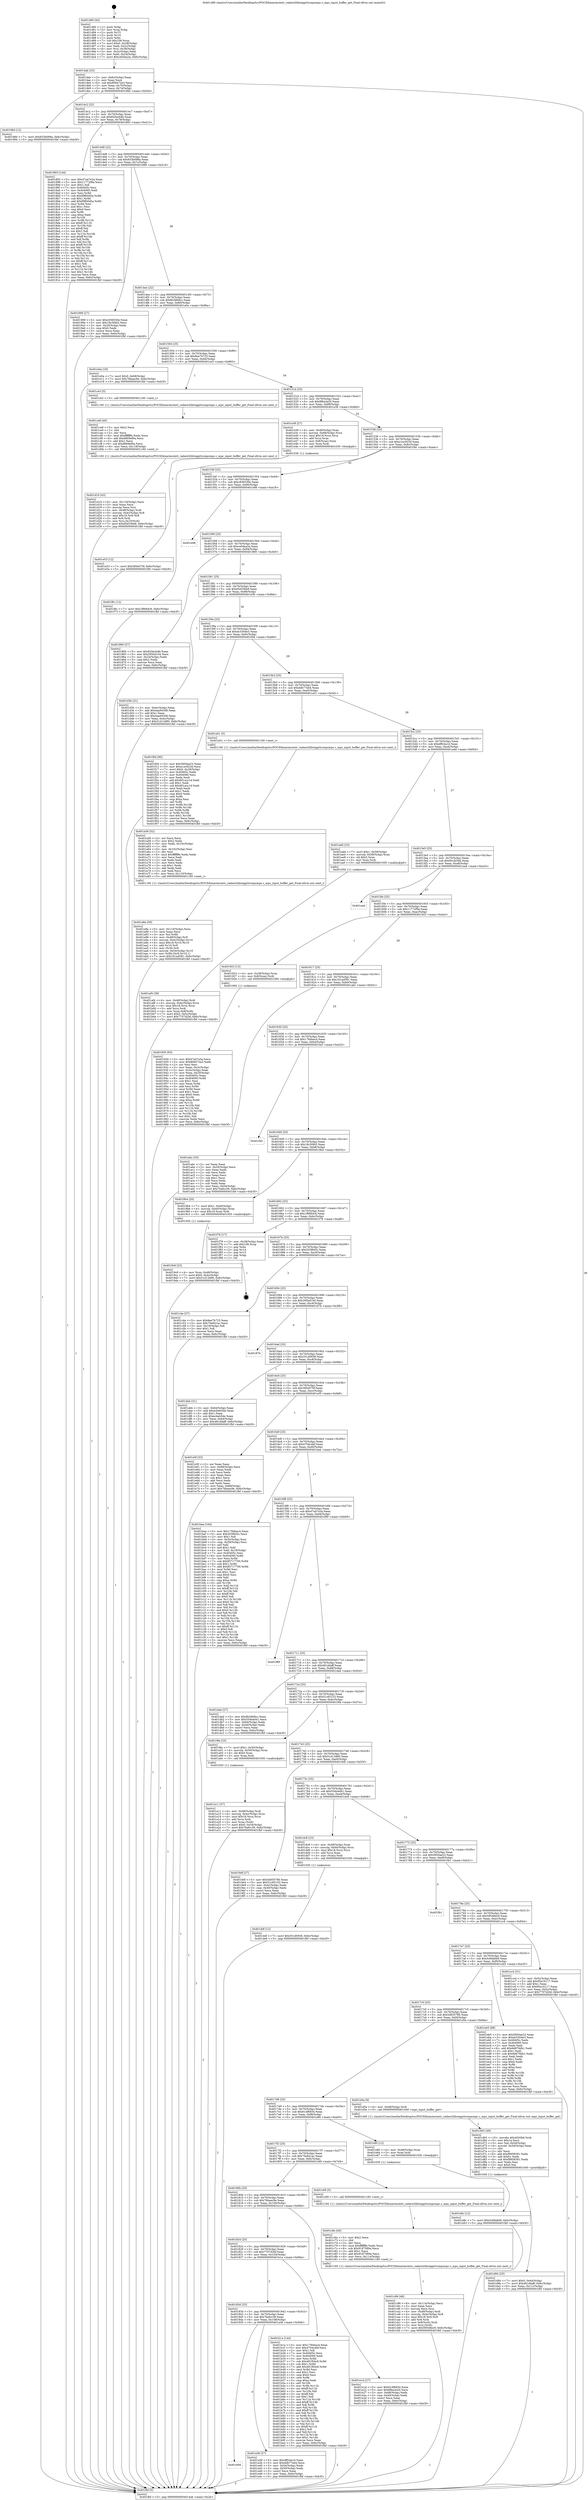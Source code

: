 digraph "0x401480" {
  label = "0x401480 (/mnt/c/Users/mathe/Desktop/tcc/POCII/binaries/extr_radare2libreggrlccmpcmpc.c_mpc_input_buffer_get_Final-ollvm.out::main(0))"
  labelloc = "t"
  node[shape=record]

  Entry [label="",width=0.3,height=0.3,shape=circle,fillcolor=black,style=filled]
  "0x4014ab" [label="{
     0x4014ab [23]\l
     | [instrs]\l
     &nbsp;&nbsp;0x4014ab \<+3\>: mov -0x6c(%rbp),%eax\l
     &nbsp;&nbsp;0x4014ae \<+2\>: mov %eax,%ecx\l
     &nbsp;&nbsp;0x4014b0 \<+6\>: sub $0x808472e3,%ecx\l
     &nbsp;&nbsp;0x4014b6 \<+3\>: mov %eax,-0x70(%rbp)\l
     &nbsp;&nbsp;0x4014b9 \<+3\>: mov %ecx,-0x74(%rbp)\l
     &nbsp;&nbsp;0x4014bc \<+6\>: je 000000000040198d \<main+0x50d\>\l
  }"]
  "0x40198d" [label="{
     0x40198d [12]\l
     | [instrs]\l
     &nbsp;&nbsp;0x40198d \<+7\>: movl $0x833b098a,-0x6c(%rbp)\l
     &nbsp;&nbsp;0x401994 \<+5\>: jmp 0000000000401fbf \<main+0xb3f\>\l
  }"]
  "0x4014c2" [label="{
     0x4014c2 [22]\l
     | [instrs]\l
     &nbsp;&nbsp;0x4014c2 \<+5\>: jmp 00000000004014c7 \<main+0x47\>\l
     &nbsp;&nbsp;0x4014c7 \<+3\>: mov -0x70(%rbp),%eax\l
     &nbsp;&nbsp;0x4014ca \<+5\>: sub $0x820ecb4b,%eax\l
     &nbsp;&nbsp;0x4014cf \<+3\>: mov %eax,-0x78(%rbp)\l
     &nbsp;&nbsp;0x4014d2 \<+6\>: je 0000000000401893 \<main+0x413\>\l
  }"]
  Exit [label="",width=0.3,height=0.3,shape=circle,fillcolor=black,style=filled,peripheries=2]
  "0x401893" [label="{
     0x401893 [144]\l
     | [instrs]\l
     &nbsp;&nbsp;0x401893 \<+5\>: mov $0x47a47e3a,%eax\l
     &nbsp;&nbsp;0x401898 \<+5\>: mov $0x11772f9a,%ecx\l
     &nbsp;&nbsp;0x40189d \<+2\>: mov $0x1,%dl\l
     &nbsp;&nbsp;0x40189f \<+7\>: mov 0x40405c,%esi\l
     &nbsp;&nbsp;0x4018a6 \<+7\>: mov 0x404060,%edi\l
     &nbsp;&nbsp;0x4018ad \<+3\>: mov %esi,%r8d\l
     &nbsp;&nbsp;0x4018b0 \<+7\>: sub $0x99fb0d5a,%r8d\l
     &nbsp;&nbsp;0x4018b7 \<+4\>: sub $0x1,%r8d\l
     &nbsp;&nbsp;0x4018bb \<+7\>: add $0x99fb0d5a,%r8d\l
     &nbsp;&nbsp;0x4018c2 \<+4\>: imul %r8d,%esi\l
     &nbsp;&nbsp;0x4018c6 \<+3\>: and $0x1,%esi\l
     &nbsp;&nbsp;0x4018c9 \<+3\>: cmp $0x0,%esi\l
     &nbsp;&nbsp;0x4018cc \<+4\>: sete %r9b\l
     &nbsp;&nbsp;0x4018d0 \<+3\>: cmp $0xa,%edi\l
     &nbsp;&nbsp;0x4018d3 \<+4\>: setl %r10b\l
     &nbsp;&nbsp;0x4018d7 \<+3\>: mov %r9b,%r11b\l
     &nbsp;&nbsp;0x4018da \<+4\>: xor $0xff,%r11b\l
     &nbsp;&nbsp;0x4018de \<+3\>: mov %r10b,%bl\l
     &nbsp;&nbsp;0x4018e1 \<+3\>: xor $0xff,%bl\l
     &nbsp;&nbsp;0x4018e4 \<+3\>: xor $0x1,%dl\l
     &nbsp;&nbsp;0x4018e7 \<+3\>: mov %r11b,%r14b\l
     &nbsp;&nbsp;0x4018ea \<+4\>: and $0xff,%r14b\l
     &nbsp;&nbsp;0x4018ee \<+3\>: and %dl,%r9b\l
     &nbsp;&nbsp;0x4018f1 \<+3\>: mov %bl,%r15b\l
     &nbsp;&nbsp;0x4018f4 \<+4\>: and $0xff,%r15b\l
     &nbsp;&nbsp;0x4018f8 \<+3\>: and %dl,%r10b\l
     &nbsp;&nbsp;0x4018fb \<+3\>: or %r9b,%r14b\l
     &nbsp;&nbsp;0x4018fe \<+3\>: or %r10b,%r15b\l
     &nbsp;&nbsp;0x401901 \<+3\>: xor %r15b,%r14b\l
     &nbsp;&nbsp;0x401904 \<+3\>: or %bl,%r11b\l
     &nbsp;&nbsp;0x401907 \<+4\>: xor $0xff,%r11b\l
     &nbsp;&nbsp;0x40190b \<+3\>: or $0x1,%dl\l
     &nbsp;&nbsp;0x40190e \<+3\>: and %dl,%r11b\l
     &nbsp;&nbsp;0x401911 \<+3\>: or %r11b,%r14b\l
     &nbsp;&nbsp;0x401914 \<+4\>: test $0x1,%r14b\l
     &nbsp;&nbsp;0x401918 \<+3\>: cmovne %ecx,%eax\l
     &nbsp;&nbsp;0x40191b \<+3\>: mov %eax,-0x6c(%rbp)\l
     &nbsp;&nbsp;0x40191e \<+5\>: jmp 0000000000401fbf \<main+0xb3f\>\l
  }"]
  "0x4014d8" [label="{
     0x4014d8 [22]\l
     | [instrs]\l
     &nbsp;&nbsp;0x4014d8 \<+5\>: jmp 00000000004014dd \<main+0x5d\>\l
     &nbsp;&nbsp;0x4014dd \<+3\>: mov -0x70(%rbp),%eax\l
     &nbsp;&nbsp;0x4014e0 \<+5\>: sub $0x833b098a,%eax\l
     &nbsp;&nbsp;0x4014e5 \<+3\>: mov %eax,-0x7c(%rbp)\l
     &nbsp;&nbsp;0x4014e8 \<+6\>: je 0000000000401999 \<main+0x519\>\l
  }"]
  "0x401e8c" [label="{
     0x401e8c [12]\l
     | [instrs]\l
     &nbsp;&nbsp;0x401e8c \<+7\>: movl $0x5c69a849,-0x6c(%rbp)\l
     &nbsp;&nbsp;0x401e93 \<+5\>: jmp 0000000000401fbf \<main+0xb3f\>\l
  }"]
  "0x401999" [label="{
     0x401999 [27]\l
     | [instrs]\l
     &nbsp;&nbsp;0x401999 \<+5\>: mov $0xc936530e,%eax\l
     &nbsp;&nbsp;0x40199e \<+5\>: mov $0x18c5f4b5,%ecx\l
     &nbsp;&nbsp;0x4019a3 \<+3\>: mov -0x20(%rbp),%edx\l
     &nbsp;&nbsp;0x4019a6 \<+3\>: cmp $0x0,%edx\l
     &nbsp;&nbsp;0x4019a9 \<+3\>: cmove %ecx,%eax\l
     &nbsp;&nbsp;0x4019ac \<+3\>: mov %eax,-0x6c(%rbp)\l
     &nbsp;&nbsp;0x4019af \<+5\>: jmp 0000000000401fbf \<main+0xb3f\>\l
  }"]
  "0x4014ee" [label="{
     0x4014ee [22]\l
     | [instrs]\l
     &nbsp;&nbsp;0x4014ee \<+5\>: jmp 00000000004014f3 \<main+0x73\>\l
     &nbsp;&nbsp;0x4014f3 \<+3\>: mov -0x70(%rbp),%eax\l
     &nbsp;&nbsp;0x4014f6 \<+5\>: sub $0x8b3868cc,%eax\l
     &nbsp;&nbsp;0x4014fb \<+3\>: mov %eax,-0x80(%rbp)\l
     &nbsp;&nbsp;0x4014fe \<+6\>: je 0000000000401e0a \<main+0x98a\>\l
  }"]
  "0x401e53" [label="{
     0x401e53 [12]\l
     | [instrs]\l
     &nbsp;&nbsp;0x401e53 \<+7\>: movl $0x385e070f,-0x6c(%rbp)\l
     &nbsp;&nbsp;0x401e5a \<+5\>: jmp 0000000000401fbf \<main+0xb3f\>\l
  }"]
  "0x401e0a" [label="{
     0x401e0a [19]\l
     | [instrs]\l
     &nbsp;&nbsp;0x401e0a \<+7\>: movl $0x0,-0x68(%rbp)\l
     &nbsp;&nbsp;0x401e11 \<+7\>: movl $0x76baec9e,-0x6c(%rbp)\l
     &nbsp;&nbsp;0x401e18 \<+5\>: jmp 0000000000401fbf \<main+0xb3f\>\l
  }"]
  "0x401504" [label="{
     0x401504 [25]\l
     | [instrs]\l
     &nbsp;&nbsp;0x401504 \<+5\>: jmp 0000000000401509 \<main+0x89\>\l
     &nbsp;&nbsp;0x401509 \<+3\>: mov -0x70(%rbp),%eax\l
     &nbsp;&nbsp;0x40150c \<+5\>: sub $0x8ee7b725,%eax\l
     &nbsp;&nbsp;0x401511 \<+6\>: mov %eax,-0x84(%rbp)\l
     &nbsp;&nbsp;0x401517 \<+6\>: je 0000000000401ce3 \<main+0x863\>\l
  }"]
  "0x401ddf" [label="{
     0x401ddf [12]\l
     | [instrs]\l
     &nbsp;&nbsp;0x401ddf \<+7\>: movl $0x351d0938,-0x6c(%rbp)\l
     &nbsp;&nbsp;0x401de6 \<+5\>: jmp 0000000000401fbf \<main+0xb3f\>\l
  }"]
  "0x401ce3" [label="{
     0x401ce3 [5]\l
     | [instrs]\l
     &nbsp;&nbsp;0x401ce3 \<+5\>: call 0000000000401160 \<next_i\>\l
     | [calls]\l
     &nbsp;&nbsp;0x401160 \{1\} (/mnt/c/Users/mathe/Desktop/tcc/POCII/binaries/extr_radare2libreggrlccmpcmpc.c_mpc_input_buffer_get_Final-ollvm.out::next_i)\l
  }"]
  "0x40151d" [label="{
     0x40151d [25]\l
     | [instrs]\l
     &nbsp;&nbsp;0x40151d \<+5\>: jmp 0000000000401522 \<main+0xa2\>\l
     &nbsp;&nbsp;0x401522 \<+3\>: mov -0x70(%rbp),%eax\l
     &nbsp;&nbsp;0x401525 \<+5\>: sub $0x8fba3e20,%eax\l
     &nbsp;&nbsp;0x40152a \<+6\>: mov %eax,-0x88(%rbp)\l
     &nbsp;&nbsp;0x401530 \<+6\>: je 0000000000401e38 \<main+0x9b8\>\l
  }"]
  "0x401d94" [label="{
     0x401d94 [25]\l
     | [instrs]\l
     &nbsp;&nbsp;0x401d94 \<+7\>: movl $0x0,-0x64(%rbp)\l
     &nbsp;&nbsp;0x401d9b \<+7\>: movl $0x481ddaff,-0x6c(%rbp)\l
     &nbsp;&nbsp;0x401da2 \<+6\>: mov %eax,-0x11c(%rbp)\l
     &nbsp;&nbsp;0x401da8 \<+5\>: jmp 0000000000401fbf \<main+0xb3f\>\l
  }"]
  "0x401e38" [label="{
     0x401e38 [27]\l
     | [instrs]\l
     &nbsp;&nbsp;0x401e38 \<+4\>: mov -0x48(%rbp),%rax\l
     &nbsp;&nbsp;0x401e3c \<+4\>: movslq -0x68(%rbp),%rcx\l
     &nbsp;&nbsp;0x401e40 \<+4\>: imul $0x18,%rcx,%rcx\l
     &nbsp;&nbsp;0x401e44 \<+3\>: add %rcx,%rax\l
     &nbsp;&nbsp;0x401e47 \<+4\>: mov 0x8(%rax),%rax\l
     &nbsp;&nbsp;0x401e4b \<+3\>: mov %rax,%rdi\l
     &nbsp;&nbsp;0x401e4e \<+5\>: call 0000000000401030 \<free@plt\>\l
     | [calls]\l
     &nbsp;&nbsp;0x401030 \{1\} (unknown)\l
  }"]
  "0x401536" [label="{
     0x401536 [25]\l
     | [instrs]\l
     &nbsp;&nbsp;0x401536 \<+5\>: jmp 000000000040153b \<main+0xbb\>\l
     &nbsp;&nbsp;0x40153b \<+3\>: mov -0x70(%rbp),%eax\l
     &nbsp;&nbsp;0x40153e \<+5\>: sub $0xa1ec923d,%eax\l
     &nbsp;&nbsp;0x401543 \<+6\>: mov %eax,-0x8c(%rbp)\l
     &nbsp;&nbsp;0x401549 \<+6\>: je 0000000000401f6c \<main+0xaec\>\l
  }"]
  "0x401d63" [label="{
     0x401d63 [49]\l
     | [instrs]\l
     &nbsp;&nbsp;0x401d63 \<+10\>: movabs $0x4020b6,%rdi\l
     &nbsp;&nbsp;0x401d6d \<+5\>: mov $0x1a,%ecx\l
     &nbsp;&nbsp;0x401d72 \<+3\>: mov %al,-0x5d(%rbp)\l
     &nbsp;&nbsp;0x401d75 \<+4\>: movsbl -0x5d(%rbp),%eax\l
     &nbsp;&nbsp;0x401d79 \<+1\>: cltd\l
     &nbsp;&nbsp;0x401d7a \<+2\>: idiv %ecx\l
     &nbsp;&nbsp;0x401d7c \<+6\>: add $0xf9958391,%edx\l
     &nbsp;&nbsp;0x401d82 \<+3\>: add $0x61,%edx\l
     &nbsp;&nbsp;0x401d85 \<+6\>: sub $0xf9958391,%edx\l
     &nbsp;&nbsp;0x401d8b \<+2\>: mov %edx,%esi\l
     &nbsp;&nbsp;0x401d8d \<+2\>: mov $0x0,%al\l
     &nbsp;&nbsp;0x401d8f \<+5\>: call 0000000000401040 \<printf@plt\>\l
     | [calls]\l
     &nbsp;&nbsp;0x401040 \{1\} (unknown)\l
  }"]
  "0x401f6c" [label="{
     0x401f6c [12]\l
     | [instrs]\l
     &nbsp;&nbsp;0x401f6c \<+7\>: movl $0x1f8684c6,-0x6c(%rbp)\l
     &nbsp;&nbsp;0x401f73 \<+5\>: jmp 0000000000401fbf \<main+0xb3f\>\l
  }"]
  "0x40154f" [label="{
     0x40154f [25]\l
     | [instrs]\l
     &nbsp;&nbsp;0x40154f \<+5\>: jmp 0000000000401554 \<main+0xd4\>\l
     &nbsp;&nbsp;0x401554 \<+3\>: mov -0x70(%rbp),%eax\l
     &nbsp;&nbsp;0x401557 \<+5\>: sub $0xc936530e,%eax\l
     &nbsp;&nbsp;0x40155c \<+6\>: mov %eax,-0x90(%rbp)\l
     &nbsp;&nbsp;0x401562 \<+6\>: je 0000000000401e98 \<main+0xa18\>\l
  }"]
  "0x401d10" [label="{
     0x401d10 [43]\l
     | [instrs]\l
     &nbsp;&nbsp;0x401d10 \<+6\>: mov -0x118(%rbp),%ecx\l
     &nbsp;&nbsp;0x401d16 \<+3\>: imul %eax,%ecx\l
     &nbsp;&nbsp;0x401d19 \<+3\>: movslq %ecx,%rsi\l
     &nbsp;&nbsp;0x401d1c \<+4\>: mov -0x48(%rbp),%rdi\l
     &nbsp;&nbsp;0x401d20 \<+4\>: movslq -0x4c(%rbp),%r8\l
     &nbsp;&nbsp;0x401d24 \<+4\>: imul $0x18,%r8,%r8\l
     &nbsp;&nbsp;0x401d28 \<+3\>: add %r8,%rdi\l
     &nbsp;&nbsp;0x401d2b \<+4\>: mov %rsi,0x10(%rdi)\l
     &nbsp;&nbsp;0x401d2f \<+7\>: movl $0xd5d336e8,-0x6c(%rbp)\l
     &nbsp;&nbsp;0x401d36 \<+5\>: jmp 0000000000401fbf \<main+0xb3f\>\l
  }"]
  "0x401e98" [label="{
     0x401e98\l
  }", style=dashed]
  "0x401568" [label="{
     0x401568 [25]\l
     | [instrs]\l
     &nbsp;&nbsp;0x401568 \<+5\>: jmp 000000000040156d \<main+0xed\>\l
     &nbsp;&nbsp;0x40156d \<+3\>: mov -0x70(%rbp),%eax\l
     &nbsp;&nbsp;0x401570 \<+5\>: sub $0xce04ea2a,%eax\l
     &nbsp;&nbsp;0x401575 \<+6\>: mov %eax,-0x94(%rbp)\l
     &nbsp;&nbsp;0x40157b \<+6\>: je 0000000000401860 \<main+0x3e0\>\l
  }"]
  "0x401ce8" [label="{
     0x401ce8 [40]\l
     | [instrs]\l
     &nbsp;&nbsp;0x401ce8 \<+5\>: mov $0x2,%ecx\l
     &nbsp;&nbsp;0x401ced \<+1\>: cltd\l
     &nbsp;&nbsp;0x401cee \<+2\>: idiv %ecx\l
     &nbsp;&nbsp;0x401cf0 \<+6\>: imul $0xfffffffe,%edx,%ecx\l
     &nbsp;&nbsp;0x401cf6 \<+6\>: add $0x8669ef0a,%ecx\l
     &nbsp;&nbsp;0x401cfc \<+3\>: add $0x1,%ecx\l
     &nbsp;&nbsp;0x401cff \<+6\>: sub $0x8669ef0a,%ecx\l
     &nbsp;&nbsp;0x401d05 \<+6\>: mov %ecx,-0x118(%rbp)\l
     &nbsp;&nbsp;0x401d0b \<+5\>: call 0000000000401160 \<next_i\>\l
     | [calls]\l
     &nbsp;&nbsp;0x401160 \{1\} (/mnt/c/Users/mathe/Desktop/tcc/POCII/binaries/extr_radare2libreggrlccmpcmpc.c_mpc_input_buffer_get_Final-ollvm.out::next_i)\l
  }"]
  "0x401860" [label="{
     0x401860 [27]\l
     | [instrs]\l
     &nbsp;&nbsp;0x401860 \<+5\>: mov $0x820ecb4b,%eax\l
     &nbsp;&nbsp;0x401865 \<+5\>: mov $0x295bd104,%ecx\l
     &nbsp;&nbsp;0x40186a \<+3\>: mov -0x24(%rbp),%edx\l
     &nbsp;&nbsp;0x40186d \<+3\>: cmp $0x2,%edx\l
     &nbsp;&nbsp;0x401870 \<+3\>: cmovne %ecx,%eax\l
     &nbsp;&nbsp;0x401873 \<+3\>: mov %eax,-0x6c(%rbp)\l
     &nbsp;&nbsp;0x401876 \<+5\>: jmp 0000000000401fbf \<main+0xb3f\>\l
  }"]
  "0x401581" [label="{
     0x401581 [25]\l
     | [instrs]\l
     &nbsp;&nbsp;0x401581 \<+5\>: jmp 0000000000401586 \<main+0x106\>\l
     &nbsp;&nbsp;0x401586 \<+3\>: mov -0x70(%rbp),%eax\l
     &nbsp;&nbsp;0x401589 \<+5\>: sub $0xd5d336e8,%eax\l
     &nbsp;&nbsp;0x40158e \<+6\>: mov %eax,-0x98(%rbp)\l
     &nbsp;&nbsp;0x401594 \<+6\>: je 0000000000401d3b \<main+0x8bb\>\l
  }"]
  "0x401fbf" [label="{
     0x401fbf [5]\l
     | [instrs]\l
     &nbsp;&nbsp;0x401fbf \<+5\>: jmp 00000000004014ab \<main+0x2b\>\l
  }"]
  "0x401480" [label="{
     0x401480 [43]\l
     | [instrs]\l
     &nbsp;&nbsp;0x401480 \<+1\>: push %rbp\l
     &nbsp;&nbsp;0x401481 \<+3\>: mov %rsp,%rbp\l
     &nbsp;&nbsp;0x401484 \<+2\>: push %r15\l
     &nbsp;&nbsp;0x401486 \<+2\>: push %r14\l
     &nbsp;&nbsp;0x401488 \<+1\>: push %rbx\l
     &nbsp;&nbsp;0x401489 \<+7\>: sub $0x108,%rsp\l
     &nbsp;&nbsp;0x401490 \<+7\>: movl $0x0,-0x28(%rbp)\l
     &nbsp;&nbsp;0x401497 \<+3\>: mov %edi,-0x2c(%rbp)\l
     &nbsp;&nbsp;0x40149a \<+4\>: mov %rsi,-0x38(%rbp)\l
     &nbsp;&nbsp;0x40149e \<+3\>: mov -0x2c(%rbp),%edi\l
     &nbsp;&nbsp;0x4014a1 \<+3\>: mov %edi,-0x24(%rbp)\l
     &nbsp;&nbsp;0x4014a4 \<+7\>: movl $0xce04ea2a,-0x6c(%rbp)\l
  }"]
  "0x401c96" [label="{
     0x401c96 [46]\l
     | [instrs]\l
     &nbsp;&nbsp;0x401c96 \<+6\>: mov -0x114(%rbp),%ecx\l
     &nbsp;&nbsp;0x401c9c \<+3\>: imul %eax,%ecx\l
     &nbsp;&nbsp;0x401c9f \<+3\>: movslq %ecx,%rsi\l
     &nbsp;&nbsp;0x401ca2 \<+4\>: mov -0x48(%rbp),%rdi\l
     &nbsp;&nbsp;0x401ca6 \<+4\>: movslq -0x4c(%rbp),%r8\l
     &nbsp;&nbsp;0x401caa \<+4\>: imul $0x18,%r8,%r8\l
     &nbsp;&nbsp;0x401cae \<+3\>: add %r8,%rdi\l
     &nbsp;&nbsp;0x401cb1 \<+4\>: mov 0x8(%rdi),%rdi\l
     &nbsp;&nbsp;0x401cb5 \<+3\>: mov %rsi,(%rdi)\l
     &nbsp;&nbsp;0x401cb8 \<+7\>: movl $0x59548ec9,-0x6c(%rbp)\l
     &nbsp;&nbsp;0x401cbf \<+5\>: jmp 0000000000401fbf \<main+0xb3f\>\l
  }"]
  "0x401d3b" [label="{
     0x401d3b [31]\l
     | [instrs]\l
     &nbsp;&nbsp;0x401d3b \<+3\>: mov -0x4c(%rbp),%eax\l
     &nbsp;&nbsp;0x401d3e \<+5\>: add $0x4aa943d9,%eax\l
     &nbsp;&nbsp;0x401d43 \<+3\>: add $0x1,%eax\l
     &nbsp;&nbsp;0x401d46 \<+5\>: sub $0x4aa943d9,%eax\l
     &nbsp;&nbsp;0x401d4b \<+3\>: mov %eax,-0x4c(%rbp)\l
     &nbsp;&nbsp;0x401d4e \<+7\>: movl $0x51d13d80,-0x6c(%rbp)\l
     &nbsp;&nbsp;0x401d55 \<+5\>: jmp 0000000000401fbf \<main+0xb3f\>\l
  }"]
  "0x40159a" [label="{
     0x40159a [25]\l
     | [instrs]\l
     &nbsp;&nbsp;0x40159a \<+5\>: jmp 000000000040159f \<main+0x11f\>\l
     &nbsp;&nbsp;0x40159f \<+3\>: mov -0x70(%rbp),%eax\l
     &nbsp;&nbsp;0x4015a2 \<+5\>: sub $0xdc5304e3,%eax\l
     &nbsp;&nbsp;0x4015a7 \<+6\>: mov %eax,-0x9c(%rbp)\l
     &nbsp;&nbsp;0x4015ad \<+6\>: je 0000000000401f0d \<main+0xa8d\>\l
  }"]
  "0x401c6e" [label="{
     0x401c6e [40]\l
     | [instrs]\l
     &nbsp;&nbsp;0x401c6e \<+5\>: mov $0x2,%ecx\l
     &nbsp;&nbsp;0x401c73 \<+1\>: cltd\l
     &nbsp;&nbsp;0x401c74 \<+2\>: idiv %ecx\l
     &nbsp;&nbsp;0x401c76 \<+6\>: imul $0xfffffffe,%edx,%ecx\l
     &nbsp;&nbsp;0x401c7c \<+6\>: sub $0x9187589a,%ecx\l
     &nbsp;&nbsp;0x401c82 \<+3\>: add $0x1,%ecx\l
     &nbsp;&nbsp;0x401c85 \<+6\>: add $0x9187589a,%ecx\l
     &nbsp;&nbsp;0x401c8b \<+6\>: mov %ecx,-0x114(%rbp)\l
     &nbsp;&nbsp;0x401c91 \<+5\>: call 0000000000401160 \<next_i\>\l
     | [calls]\l
     &nbsp;&nbsp;0x401160 \{1\} (/mnt/c/Users/mathe/Desktop/tcc/POCII/binaries/extr_radare2libreggrlccmpcmpc.c_mpc_input_buffer_get_Final-ollvm.out::next_i)\l
  }"]
  "0x401f0d" [label="{
     0x401f0d [95]\l
     | [instrs]\l
     &nbsp;&nbsp;0x401f0d \<+5\>: mov $0x5950ae23,%eax\l
     &nbsp;&nbsp;0x401f12 \<+5\>: mov $0xa1ec923d,%ecx\l
     &nbsp;&nbsp;0x401f17 \<+7\>: movl $0x0,-0x28(%rbp)\l
     &nbsp;&nbsp;0x401f1e \<+7\>: mov 0x40405c,%edx\l
     &nbsp;&nbsp;0x401f25 \<+7\>: mov 0x404060,%esi\l
     &nbsp;&nbsp;0x401f2c \<+2\>: mov %edx,%edi\l
     &nbsp;&nbsp;0x401f2e \<+6\>: add $0x601acc1d,%edi\l
     &nbsp;&nbsp;0x401f34 \<+3\>: sub $0x1,%edi\l
     &nbsp;&nbsp;0x401f37 \<+6\>: sub $0x601acc1d,%edi\l
     &nbsp;&nbsp;0x401f3d \<+3\>: imul %edi,%edx\l
     &nbsp;&nbsp;0x401f40 \<+3\>: and $0x1,%edx\l
     &nbsp;&nbsp;0x401f43 \<+3\>: cmp $0x0,%edx\l
     &nbsp;&nbsp;0x401f46 \<+4\>: sete %r8b\l
     &nbsp;&nbsp;0x401f4a \<+3\>: cmp $0xa,%esi\l
     &nbsp;&nbsp;0x401f4d \<+4\>: setl %r9b\l
     &nbsp;&nbsp;0x401f51 \<+3\>: mov %r8b,%r10b\l
     &nbsp;&nbsp;0x401f54 \<+3\>: and %r9b,%r10b\l
     &nbsp;&nbsp;0x401f57 \<+3\>: xor %r9b,%r8b\l
     &nbsp;&nbsp;0x401f5a \<+3\>: or %r8b,%r10b\l
     &nbsp;&nbsp;0x401f5d \<+4\>: test $0x1,%r10b\l
     &nbsp;&nbsp;0x401f61 \<+3\>: cmovne %ecx,%eax\l
     &nbsp;&nbsp;0x401f64 \<+3\>: mov %eax,-0x6c(%rbp)\l
     &nbsp;&nbsp;0x401f67 \<+5\>: jmp 0000000000401fbf \<main+0xb3f\>\l
  }"]
  "0x4015b3" [label="{
     0x4015b3 [25]\l
     | [instrs]\l
     &nbsp;&nbsp;0x4015b3 \<+5\>: jmp 00000000004015b8 \<main+0x138\>\l
     &nbsp;&nbsp;0x4015b8 \<+3\>: mov -0x70(%rbp),%eax\l
     &nbsp;&nbsp;0x4015bb \<+5\>: sub $0xddb77eb4,%eax\l
     &nbsp;&nbsp;0x4015c0 \<+6\>: mov %eax,-0xa0(%rbp)\l
     &nbsp;&nbsp;0x4015c6 \<+6\>: je 0000000000401a51 \<main+0x5d1\>\l
  }"]
  "0x401af4" [label="{
     0x401af4 [38]\l
     | [instrs]\l
     &nbsp;&nbsp;0x401af4 \<+4\>: mov -0x48(%rbp),%rdi\l
     &nbsp;&nbsp;0x401af8 \<+4\>: movslq -0x4c(%rbp),%rcx\l
     &nbsp;&nbsp;0x401afc \<+4\>: imul $0x18,%rcx,%rcx\l
     &nbsp;&nbsp;0x401b00 \<+3\>: add %rcx,%rdi\l
     &nbsp;&nbsp;0x401b03 \<+4\>: mov %rax,0x8(%rdi)\l
     &nbsp;&nbsp;0x401b07 \<+7\>: movl $0x0,-0x5c(%rbp)\l
     &nbsp;&nbsp;0x401b0e \<+7\>: movl $0x7707d2bf,-0x6c(%rbp)\l
     &nbsp;&nbsp;0x401b15 \<+5\>: jmp 0000000000401fbf \<main+0xb3f\>\l
  }"]
  "0x401a51" [label="{
     0x401a51 [5]\l
     | [instrs]\l
     &nbsp;&nbsp;0x401a51 \<+5\>: call 0000000000401160 \<next_i\>\l
     | [calls]\l
     &nbsp;&nbsp;0x401160 \{1\} (/mnt/c/Users/mathe/Desktop/tcc/POCII/binaries/extr_radare2libreggrlccmpcmpc.c_mpc_input_buffer_get_Final-ollvm.out::next_i)\l
  }"]
  "0x4015cc" [label="{
     0x4015cc [25]\l
     | [instrs]\l
     &nbsp;&nbsp;0x4015cc \<+5\>: jmp 00000000004015d1 \<main+0x151\>\l
     &nbsp;&nbsp;0x4015d1 \<+3\>: mov -0x70(%rbp),%eax\l
     &nbsp;&nbsp;0x4015d4 \<+5\>: sub $0xdff24a1d,%eax\l
     &nbsp;&nbsp;0x4015d9 \<+6\>: mov %eax,-0xa4(%rbp)\l
     &nbsp;&nbsp;0x4015df \<+6\>: je 0000000000401add \<main+0x65d\>\l
  }"]
  "0x401a8a" [label="{
     0x401a8a [50]\l
     | [instrs]\l
     &nbsp;&nbsp;0x401a8a \<+6\>: mov -0x110(%rbp),%ecx\l
     &nbsp;&nbsp;0x401a90 \<+3\>: imul %eax,%ecx\l
     &nbsp;&nbsp;0x401a93 \<+3\>: mov %cl,%r8b\l
     &nbsp;&nbsp;0x401a96 \<+4\>: mov -0x48(%rbp),%r9\l
     &nbsp;&nbsp;0x401a9a \<+4\>: movslq -0x4c(%rbp),%r10\l
     &nbsp;&nbsp;0x401a9e \<+4\>: imul $0x18,%r10,%r10\l
     &nbsp;&nbsp;0x401aa2 \<+3\>: add %r10,%r9\l
     &nbsp;&nbsp;0x401aa5 \<+3\>: mov (%r9),%r9\l
     &nbsp;&nbsp;0x401aa8 \<+4\>: movslq -0x54(%rbp),%r10\l
     &nbsp;&nbsp;0x401aac \<+4\>: mov %r8b,(%r9,%r10,1)\l
     &nbsp;&nbsp;0x401ab0 \<+7\>: movl $0x161ad581,-0x6c(%rbp)\l
     &nbsp;&nbsp;0x401ab7 \<+5\>: jmp 0000000000401fbf \<main+0xb3f\>\l
  }"]
  "0x401add" [label="{
     0x401add [23]\l
     | [instrs]\l
     &nbsp;&nbsp;0x401add \<+7\>: movl $0x1,-0x58(%rbp)\l
     &nbsp;&nbsp;0x401ae4 \<+4\>: movslq -0x58(%rbp),%rax\l
     &nbsp;&nbsp;0x401ae8 \<+4\>: shl $0x3,%rax\l
     &nbsp;&nbsp;0x401aec \<+3\>: mov %rax,%rdi\l
     &nbsp;&nbsp;0x401aef \<+5\>: call 0000000000401050 \<malloc@plt\>\l
     | [calls]\l
     &nbsp;&nbsp;0x401050 \{1\} (unknown)\l
  }"]
  "0x4015e5" [label="{
     0x4015e5 [25]\l
     | [instrs]\l
     &nbsp;&nbsp;0x4015e5 \<+5\>: jmp 00000000004015ea \<main+0x16a\>\l
     &nbsp;&nbsp;0x4015ea \<+3\>: mov -0x70(%rbp),%eax\l
     &nbsp;&nbsp;0x4015ed \<+5\>: sub $0xf5c3b54b,%eax\l
     &nbsp;&nbsp;0x4015f2 \<+6\>: mov %eax,-0xa8(%rbp)\l
     &nbsp;&nbsp;0x4015f8 \<+6\>: je 0000000000401ea4 \<main+0xa24\>\l
  }"]
  "0x401a56" [label="{
     0x401a56 [52]\l
     | [instrs]\l
     &nbsp;&nbsp;0x401a56 \<+2\>: xor %ecx,%ecx\l
     &nbsp;&nbsp;0x401a58 \<+5\>: mov $0x2,%edx\l
     &nbsp;&nbsp;0x401a5d \<+6\>: mov %edx,-0x10c(%rbp)\l
     &nbsp;&nbsp;0x401a63 \<+1\>: cltd\l
     &nbsp;&nbsp;0x401a64 \<+6\>: mov -0x10c(%rbp),%esi\l
     &nbsp;&nbsp;0x401a6a \<+2\>: idiv %esi\l
     &nbsp;&nbsp;0x401a6c \<+6\>: imul $0xfffffffe,%edx,%edx\l
     &nbsp;&nbsp;0x401a72 \<+2\>: mov %ecx,%edi\l
     &nbsp;&nbsp;0x401a74 \<+2\>: sub %edx,%edi\l
     &nbsp;&nbsp;0x401a76 \<+2\>: mov %ecx,%edx\l
     &nbsp;&nbsp;0x401a78 \<+3\>: sub $0x1,%edx\l
     &nbsp;&nbsp;0x401a7b \<+2\>: add %edx,%edi\l
     &nbsp;&nbsp;0x401a7d \<+2\>: sub %edi,%ecx\l
     &nbsp;&nbsp;0x401a7f \<+6\>: mov %ecx,-0x110(%rbp)\l
     &nbsp;&nbsp;0x401a85 \<+5\>: call 0000000000401160 \<next_i\>\l
     | [calls]\l
     &nbsp;&nbsp;0x401160 \{1\} (/mnt/c/Users/mathe/Desktop/tcc/POCII/binaries/extr_radare2libreggrlccmpcmpc.c_mpc_input_buffer_get_Final-ollvm.out::next_i)\l
  }"]
  "0x401ea4" [label="{
     0x401ea4\l
  }", style=dashed]
  "0x4015fe" [label="{
     0x4015fe [25]\l
     | [instrs]\l
     &nbsp;&nbsp;0x4015fe \<+5\>: jmp 0000000000401603 \<main+0x183\>\l
     &nbsp;&nbsp;0x401603 \<+3\>: mov -0x70(%rbp),%eax\l
     &nbsp;&nbsp;0x401606 \<+5\>: sub $0x11772f9a,%eax\l
     &nbsp;&nbsp;0x40160b \<+6\>: mov %eax,-0xac(%rbp)\l
     &nbsp;&nbsp;0x401611 \<+6\>: je 0000000000401923 \<main+0x4a3\>\l
  }"]
  "0x401856" [label="{
     0x401856\l
  }", style=dashed]
  "0x401923" [label="{
     0x401923 [13]\l
     | [instrs]\l
     &nbsp;&nbsp;0x401923 \<+4\>: mov -0x38(%rbp),%rax\l
     &nbsp;&nbsp;0x401927 \<+4\>: mov 0x8(%rax),%rdi\l
     &nbsp;&nbsp;0x40192b \<+5\>: call 0000000000401060 \<atoi@plt\>\l
     | [calls]\l
     &nbsp;&nbsp;0x401060 \{1\} (unknown)\l
  }"]
  "0x401617" [label="{
     0x401617 [25]\l
     | [instrs]\l
     &nbsp;&nbsp;0x401617 \<+5\>: jmp 000000000040161c \<main+0x19c\>\l
     &nbsp;&nbsp;0x40161c \<+3\>: mov -0x70(%rbp),%eax\l
     &nbsp;&nbsp;0x40161f \<+5\>: sub $0x161ad581,%eax\l
     &nbsp;&nbsp;0x401624 \<+6\>: mov %eax,-0xb0(%rbp)\l
     &nbsp;&nbsp;0x40162a \<+6\>: je 0000000000401abc \<main+0x63c\>\l
  }"]
  "0x401930" [label="{
     0x401930 [93]\l
     | [instrs]\l
     &nbsp;&nbsp;0x401930 \<+5\>: mov $0x47a47e3a,%ecx\l
     &nbsp;&nbsp;0x401935 \<+5\>: mov $0x808472e3,%edx\l
     &nbsp;&nbsp;0x40193a \<+2\>: xor %esi,%esi\l
     &nbsp;&nbsp;0x40193c \<+3\>: mov %eax,-0x3c(%rbp)\l
     &nbsp;&nbsp;0x40193f \<+3\>: mov -0x3c(%rbp),%eax\l
     &nbsp;&nbsp;0x401942 \<+3\>: mov %eax,-0x20(%rbp)\l
     &nbsp;&nbsp;0x401945 \<+7\>: mov 0x40405c,%eax\l
     &nbsp;&nbsp;0x40194c \<+8\>: mov 0x404060,%r8d\l
     &nbsp;&nbsp;0x401954 \<+3\>: sub $0x1,%esi\l
     &nbsp;&nbsp;0x401957 \<+3\>: mov %eax,%r9d\l
     &nbsp;&nbsp;0x40195a \<+3\>: add %esi,%r9d\l
     &nbsp;&nbsp;0x40195d \<+4\>: imul %r9d,%eax\l
     &nbsp;&nbsp;0x401961 \<+3\>: and $0x1,%eax\l
     &nbsp;&nbsp;0x401964 \<+3\>: cmp $0x0,%eax\l
     &nbsp;&nbsp;0x401967 \<+4\>: sete %r10b\l
     &nbsp;&nbsp;0x40196b \<+4\>: cmp $0xa,%r8d\l
     &nbsp;&nbsp;0x40196f \<+4\>: setl %r11b\l
     &nbsp;&nbsp;0x401973 \<+3\>: mov %r10b,%bl\l
     &nbsp;&nbsp;0x401976 \<+3\>: and %r11b,%bl\l
     &nbsp;&nbsp;0x401979 \<+3\>: xor %r11b,%r10b\l
     &nbsp;&nbsp;0x40197c \<+3\>: or %r10b,%bl\l
     &nbsp;&nbsp;0x40197f \<+3\>: test $0x1,%bl\l
     &nbsp;&nbsp;0x401982 \<+3\>: cmovne %edx,%ecx\l
     &nbsp;&nbsp;0x401985 \<+3\>: mov %ecx,-0x6c(%rbp)\l
     &nbsp;&nbsp;0x401988 \<+5\>: jmp 0000000000401fbf \<main+0xb3f\>\l
  }"]
  "0x401a36" [label="{
     0x401a36 [27]\l
     | [instrs]\l
     &nbsp;&nbsp;0x401a36 \<+5\>: mov $0xdff24a1d,%eax\l
     &nbsp;&nbsp;0x401a3b \<+5\>: mov $0xddb77eb4,%ecx\l
     &nbsp;&nbsp;0x401a40 \<+3\>: mov -0x54(%rbp),%edx\l
     &nbsp;&nbsp;0x401a43 \<+3\>: cmp -0x50(%rbp),%edx\l
     &nbsp;&nbsp;0x401a46 \<+3\>: cmovl %ecx,%eax\l
     &nbsp;&nbsp;0x401a49 \<+3\>: mov %eax,-0x6c(%rbp)\l
     &nbsp;&nbsp;0x401a4c \<+5\>: jmp 0000000000401fbf \<main+0xb3f\>\l
  }"]
  "0x401abc" [label="{
     0x401abc [33]\l
     | [instrs]\l
     &nbsp;&nbsp;0x401abc \<+2\>: xor %eax,%eax\l
     &nbsp;&nbsp;0x401abe \<+3\>: mov -0x54(%rbp),%ecx\l
     &nbsp;&nbsp;0x401ac1 \<+2\>: mov %eax,%edx\l
     &nbsp;&nbsp;0x401ac3 \<+2\>: sub %ecx,%edx\l
     &nbsp;&nbsp;0x401ac5 \<+2\>: mov %eax,%ecx\l
     &nbsp;&nbsp;0x401ac7 \<+3\>: sub $0x1,%ecx\l
     &nbsp;&nbsp;0x401aca \<+2\>: add %ecx,%edx\l
     &nbsp;&nbsp;0x401acc \<+2\>: sub %edx,%eax\l
     &nbsp;&nbsp;0x401ace \<+3\>: mov %eax,-0x54(%rbp)\l
     &nbsp;&nbsp;0x401ad1 \<+7\>: movl $0x7bafcc39,-0x6c(%rbp)\l
     &nbsp;&nbsp;0x401ad8 \<+5\>: jmp 0000000000401fbf \<main+0xb3f\>\l
  }"]
  "0x401630" [label="{
     0x401630 [25]\l
     | [instrs]\l
     &nbsp;&nbsp;0x401630 \<+5\>: jmp 0000000000401635 \<main+0x1b5\>\l
     &nbsp;&nbsp;0x401635 \<+3\>: mov -0x70(%rbp),%eax\l
     &nbsp;&nbsp;0x401638 \<+5\>: sub $0x1784bac4,%eax\l
     &nbsp;&nbsp;0x40163d \<+6\>: mov %eax,-0xb4(%rbp)\l
     &nbsp;&nbsp;0x401643 \<+6\>: je 0000000000401fa5 \<main+0xb25\>\l
  }"]
  "0x40183d" [label="{
     0x40183d [25]\l
     | [instrs]\l
     &nbsp;&nbsp;0x40183d \<+5\>: jmp 0000000000401842 \<main+0x3c2\>\l
     &nbsp;&nbsp;0x401842 \<+3\>: mov -0x70(%rbp),%eax\l
     &nbsp;&nbsp;0x401845 \<+5\>: sub $0x7bafcc39,%eax\l
     &nbsp;&nbsp;0x40184a \<+6\>: mov %eax,-0x108(%rbp)\l
     &nbsp;&nbsp;0x401850 \<+6\>: je 0000000000401a36 \<main+0x5b6\>\l
  }"]
  "0x401fa5" [label="{
     0x401fa5\l
  }", style=dashed]
  "0x401649" [label="{
     0x401649 [25]\l
     | [instrs]\l
     &nbsp;&nbsp;0x401649 \<+5\>: jmp 000000000040164e \<main+0x1ce\>\l
     &nbsp;&nbsp;0x40164e \<+3\>: mov -0x70(%rbp),%eax\l
     &nbsp;&nbsp;0x401651 \<+5\>: sub $0x18c5f4b5,%eax\l
     &nbsp;&nbsp;0x401656 \<+6\>: mov %eax,-0xb8(%rbp)\l
     &nbsp;&nbsp;0x40165c \<+6\>: je 00000000004019b4 \<main+0x534\>\l
  }"]
  "0x401b1a" [label="{
     0x401b1a [144]\l
     | [instrs]\l
     &nbsp;&nbsp;0x401b1a \<+5\>: mov $0x1784bac4,%eax\l
     &nbsp;&nbsp;0x401b1f \<+5\>: mov $0x4704c4bf,%ecx\l
     &nbsp;&nbsp;0x401b24 \<+2\>: mov $0x1,%dl\l
     &nbsp;&nbsp;0x401b26 \<+7\>: mov 0x40405c,%esi\l
     &nbsp;&nbsp;0x401b2d \<+7\>: mov 0x404060,%edi\l
     &nbsp;&nbsp;0x401b34 \<+3\>: mov %esi,%r8d\l
     &nbsp;&nbsp;0x401b37 \<+7\>: sub $0x491f04c6,%r8d\l
     &nbsp;&nbsp;0x401b3e \<+4\>: sub $0x1,%r8d\l
     &nbsp;&nbsp;0x401b42 \<+7\>: add $0x491f04c6,%r8d\l
     &nbsp;&nbsp;0x401b49 \<+4\>: imul %r8d,%esi\l
     &nbsp;&nbsp;0x401b4d \<+3\>: and $0x1,%esi\l
     &nbsp;&nbsp;0x401b50 \<+3\>: cmp $0x0,%esi\l
     &nbsp;&nbsp;0x401b53 \<+4\>: sete %r9b\l
     &nbsp;&nbsp;0x401b57 \<+3\>: cmp $0xa,%edi\l
     &nbsp;&nbsp;0x401b5a \<+4\>: setl %r10b\l
     &nbsp;&nbsp;0x401b5e \<+3\>: mov %r9b,%r11b\l
     &nbsp;&nbsp;0x401b61 \<+4\>: xor $0xff,%r11b\l
     &nbsp;&nbsp;0x401b65 \<+3\>: mov %r10b,%bl\l
     &nbsp;&nbsp;0x401b68 \<+3\>: xor $0xff,%bl\l
     &nbsp;&nbsp;0x401b6b \<+3\>: xor $0x1,%dl\l
     &nbsp;&nbsp;0x401b6e \<+3\>: mov %r11b,%r14b\l
     &nbsp;&nbsp;0x401b71 \<+4\>: and $0xff,%r14b\l
     &nbsp;&nbsp;0x401b75 \<+3\>: and %dl,%r9b\l
     &nbsp;&nbsp;0x401b78 \<+3\>: mov %bl,%r15b\l
     &nbsp;&nbsp;0x401b7b \<+4\>: and $0xff,%r15b\l
     &nbsp;&nbsp;0x401b7f \<+3\>: and %dl,%r10b\l
     &nbsp;&nbsp;0x401b82 \<+3\>: or %r9b,%r14b\l
     &nbsp;&nbsp;0x401b85 \<+3\>: or %r10b,%r15b\l
     &nbsp;&nbsp;0x401b88 \<+3\>: xor %r15b,%r14b\l
     &nbsp;&nbsp;0x401b8b \<+3\>: or %bl,%r11b\l
     &nbsp;&nbsp;0x401b8e \<+4\>: xor $0xff,%r11b\l
     &nbsp;&nbsp;0x401b92 \<+3\>: or $0x1,%dl\l
     &nbsp;&nbsp;0x401b95 \<+3\>: and %dl,%r11b\l
     &nbsp;&nbsp;0x401b98 \<+3\>: or %r11b,%r14b\l
     &nbsp;&nbsp;0x401b9b \<+4\>: test $0x1,%r14b\l
     &nbsp;&nbsp;0x401b9f \<+3\>: cmovne %ecx,%eax\l
     &nbsp;&nbsp;0x401ba2 \<+3\>: mov %eax,-0x6c(%rbp)\l
     &nbsp;&nbsp;0x401ba5 \<+5\>: jmp 0000000000401fbf \<main+0xb3f\>\l
  }"]
  "0x4019b4" [label="{
     0x4019b4 [20]\l
     | [instrs]\l
     &nbsp;&nbsp;0x4019b4 \<+7\>: movl $0x1,-0x40(%rbp)\l
     &nbsp;&nbsp;0x4019bb \<+4\>: movslq -0x40(%rbp),%rax\l
     &nbsp;&nbsp;0x4019bf \<+4\>: imul $0x18,%rax,%rdi\l
     &nbsp;&nbsp;0x4019c3 \<+5\>: call 0000000000401050 \<malloc@plt\>\l
     | [calls]\l
     &nbsp;&nbsp;0x401050 \{1\} (unknown)\l
  }"]
  "0x401662" [label="{
     0x401662 [25]\l
     | [instrs]\l
     &nbsp;&nbsp;0x401662 \<+5\>: jmp 0000000000401667 \<main+0x1e7\>\l
     &nbsp;&nbsp;0x401667 \<+3\>: mov -0x70(%rbp),%eax\l
     &nbsp;&nbsp;0x40166a \<+5\>: sub $0x1f8684c6,%eax\l
     &nbsp;&nbsp;0x40166f \<+6\>: mov %eax,-0xbc(%rbp)\l
     &nbsp;&nbsp;0x401675 \<+6\>: je 0000000000401f78 \<main+0xaf8\>\l
  }"]
  "0x4019c8" [label="{
     0x4019c8 [23]\l
     | [instrs]\l
     &nbsp;&nbsp;0x4019c8 \<+4\>: mov %rax,-0x48(%rbp)\l
     &nbsp;&nbsp;0x4019cc \<+7\>: movl $0x0,-0x4c(%rbp)\l
     &nbsp;&nbsp;0x4019d3 \<+7\>: movl $0x51d13d80,-0x6c(%rbp)\l
     &nbsp;&nbsp;0x4019da \<+5\>: jmp 0000000000401fbf \<main+0xb3f\>\l
  }"]
  "0x401824" [label="{
     0x401824 [25]\l
     | [instrs]\l
     &nbsp;&nbsp;0x401824 \<+5\>: jmp 0000000000401829 \<main+0x3a9\>\l
     &nbsp;&nbsp;0x401829 \<+3\>: mov -0x70(%rbp),%eax\l
     &nbsp;&nbsp;0x40182c \<+5\>: sub $0x7707d2bf,%eax\l
     &nbsp;&nbsp;0x401831 \<+6\>: mov %eax,-0x104(%rbp)\l
     &nbsp;&nbsp;0x401837 \<+6\>: je 0000000000401b1a \<main+0x69a\>\l
  }"]
  "0x401f78" [label="{
     0x401f78 [17]\l
     | [instrs]\l
     &nbsp;&nbsp;0x401f78 \<+3\>: mov -0x28(%rbp),%eax\l
     &nbsp;&nbsp;0x401f7b \<+7\>: add $0x108,%rsp\l
     &nbsp;&nbsp;0x401f82 \<+1\>: pop %rbx\l
     &nbsp;&nbsp;0x401f83 \<+2\>: pop %r14\l
     &nbsp;&nbsp;0x401f85 \<+2\>: pop %r15\l
     &nbsp;&nbsp;0x401f87 \<+1\>: pop %rbp\l
     &nbsp;&nbsp;0x401f88 \<+1\>: ret\l
  }"]
  "0x40167b" [label="{
     0x40167b [25]\l
     | [instrs]\l
     &nbsp;&nbsp;0x40167b \<+5\>: jmp 0000000000401680 \<main+0x200\>\l
     &nbsp;&nbsp;0x401680 \<+3\>: mov -0x70(%rbp),%eax\l
     &nbsp;&nbsp;0x401683 \<+5\>: sub $0x203f645c,%eax\l
     &nbsp;&nbsp;0x401688 \<+6\>: mov %eax,-0xc0(%rbp)\l
     &nbsp;&nbsp;0x40168e \<+6\>: je 0000000000401c4e \<main+0x7ce\>\l
  }"]
  "0x401e1d" [label="{
     0x401e1d [27]\l
     | [instrs]\l
     &nbsp;&nbsp;0x401e1d \<+5\>: mov $0x61df6834,%eax\l
     &nbsp;&nbsp;0x401e22 \<+5\>: mov $0x8fba3e20,%ecx\l
     &nbsp;&nbsp;0x401e27 \<+3\>: mov -0x68(%rbp),%edx\l
     &nbsp;&nbsp;0x401e2a \<+3\>: cmp -0x40(%rbp),%edx\l
     &nbsp;&nbsp;0x401e2d \<+3\>: cmovl %ecx,%eax\l
     &nbsp;&nbsp;0x401e30 \<+3\>: mov %eax,-0x6c(%rbp)\l
     &nbsp;&nbsp;0x401e33 \<+5\>: jmp 0000000000401fbf \<main+0xb3f\>\l
  }"]
  "0x401c4e" [label="{
     0x401c4e [27]\l
     | [instrs]\l
     &nbsp;&nbsp;0x401c4e \<+5\>: mov $0x8ee7b725,%eax\l
     &nbsp;&nbsp;0x401c53 \<+5\>: mov $0x75e841ac,%ecx\l
     &nbsp;&nbsp;0x401c58 \<+3\>: mov -0x19(%rbp),%dl\l
     &nbsp;&nbsp;0x401c5b \<+3\>: test $0x1,%dl\l
     &nbsp;&nbsp;0x401c5e \<+3\>: cmovne %ecx,%eax\l
     &nbsp;&nbsp;0x401c61 \<+3\>: mov %eax,-0x6c(%rbp)\l
     &nbsp;&nbsp;0x401c64 \<+5\>: jmp 0000000000401fbf \<main+0xb3f\>\l
  }"]
  "0x401694" [label="{
     0x401694 [25]\l
     | [instrs]\l
     &nbsp;&nbsp;0x401694 \<+5\>: jmp 0000000000401699 \<main+0x219\>\l
     &nbsp;&nbsp;0x401699 \<+3\>: mov -0x70(%rbp),%eax\l
     &nbsp;&nbsp;0x40169c \<+5\>: sub $0x295bd104,%eax\l
     &nbsp;&nbsp;0x4016a1 \<+6\>: mov %eax,-0xc4(%rbp)\l
     &nbsp;&nbsp;0x4016a7 \<+6\>: je 000000000040187b \<main+0x3fb\>\l
  }"]
  "0x40180b" [label="{
     0x40180b [25]\l
     | [instrs]\l
     &nbsp;&nbsp;0x40180b \<+5\>: jmp 0000000000401810 \<main+0x390\>\l
     &nbsp;&nbsp;0x401810 \<+3\>: mov -0x70(%rbp),%eax\l
     &nbsp;&nbsp;0x401813 \<+5\>: sub $0x76baec9e,%eax\l
     &nbsp;&nbsp;0x401818 \<+6\>: mov %eax,-0x100(%rbp)\l
     &nbsp;&nbsp;0x40181e \<+6\>: je 0000000000401e1d \<main+0x99d\>\l
  }"]
  "0x40187b" [label="{
     0x40187b\l
  }", style=dashed]
  "0x4016ad" [label="{
     0x4016ad [25]\l
     | [instrs]\l
     &nbsp;&nbsp;0x4016ad \<+5\>: jmp 00000000004016b2 \<main+0x232\>\l
     &nbsp;&nbsp;0x4016b2 \<+3\>: mov -0x70(%rbp),%eax\l
     &nbsp;&nbsp;0x4016b5 \<+5\>: sub $0x351d0938,%eax\l
     &nbsp;&nbsp;0x4016ba \<+6\>: mov %eax,-0xc8(%rbp)\l
     &nbsp;&nbsp;0x4016c0 \<+6\>: je 0000000000401deb \<main+0x96b\>\l
  }"]
  "0x401c69" [label="{
     0x401c69 [5]\l
     | [instrs]\l
     &nbsp;&nbsp;0x401c69 \<+5\>: call 0000000000401160 \<next_i\>\l
     | [calls]\l
     &nbsp;&nbsp;0x401160 \{1\} (/mnt/c/Users/mathe/Desktop/tcc/POCII/binaries/extr_radare2libreggrlccmpcmpc.c_mpc_input_buffer_get_Final-ollvm.out::next_i)\l
  }"]
  "0x401deb" [label="{
     0x401deb [31]\l
     | [instrs]\l
     &nbsp;&nbsp;0x401deb \<+3\>: mov -0x64(%rbp),%eax\l
     &nbsp;&nbsp;0x401dee \<+5\>: add $0xecbeb5de,%eax\l
     &nbsp;&nbsp;0x401df3 \<+3\>: add $0x1,%eax\l
     &nbsp;&nbsp;0x401df6 \<+5\>: sub $0xecbeb5de,%eax\l
     &nbsp;&nbsp;0x401dfb \<+3\>: mov %eax,-0x64(%rbp)\l
     &nbsp;&nbsp;0x401dfe \<+7\>: movl $0x481ddaff,-0x6c(%rbp)\l
     &nbsp;&nbsp;0x401e05 \<+5\>: jmp 0000000000401fbf \<main+0xb3f\>\l
  }"]
  "0x4016c6" [label="{
     0x4016c6 [25]\l
     | [instrs]\l
     &nbsp;&nbsp;0x4016c6 \<+5\>: jmp 00000000004016cb \<main+0x24b\>\l
     &nbsp;&nbsp;0x4016cb \<+3\>: mov -0x70(%rbp),%eax\l
     &nbsp;&nbsp;0x4016ce \<+5\>: sub $0x385e070f,%eax\l
     &nbsp;&nbsp;0x4016d3 \<+6\>: mov %eax,-0xcc(%rbp)\l
     &nbsp;&nbsp;0x4016d9 \<+6\>: je 0000000000401e5f \<main+0x9df\>\l
  }"]
  "0x4017f2" [label="{
     0x4017f2 [25]\l
     | [instrs]\l
     &nbsp;&nbsp;0x4017f2 \<+5\>: jmp 00000000004017f7 \<main+0x377\>\l
     &nbsp;&nbsp;0x4017f7 \<+3\>: mov -0x70(%rbp),%eax\l
     &nbsp;&nbsp;0x4017fa \<+5\>: sub $0x75e841ac,%eax\l
     &nbsp;&nbsp;0x4017ff \<+6\>: mov %eax,-0xfc(%rbp)\l
     &nbsp;&nbsp;0x401805 \<+6\>: je 0000000000401c69 \<main+0x7e9\>\l
  }"]
  "0x401e5f" [label="{
     0x401e5f [33]\l
     | [instrs]\l
     &nbsp;&nbsp;0x401e5f \<+2\>: xor %eax,%eax\l
     &nbsp;&nbsp;0x401e61 \<+3\>: mov -0x68(%rbp),%ecx\l
     &nbsp;&nbsp;0x401e64 \<+2\>: mov %eax,%edx\l
     &nbsp;&nbsp;0x401e66 \<+2\>: sub %ecx,%edx\l
     &nbsp;&nbsp;0x401e68 \<+2\>: mov %eax,%ecx\l
     &nbsp;&nbsp;0x401e6a \<+3\>: sub $0x1,%ecx\l
     &nbsp;&nbsp;0x401e6d \<+2\>: add %ecx,%edx\l
     &nbsp;&nbsp;0x401e6f \<+2\>: sub %edx,%eax\l
     &nbsp;&nbsp;0x401e71 \<+3\>: mov %eax,-0x68(%rbp)\l
     &nbsp;&nbsp;0x401e74 \<+7\>: movl $0x76baec9e,-0x6c(%rbp)\l
     &nbsp;&nbsp;0x401e7b \<+5\>: jmp 0000000000401fbf \<main+0xb3f\>\l
  }"]
  "0x4016df" [label="{
     0x4016df [25]\l
     | [instrs]\l
     &nbsp;&nbsp;0x4016df \<+5\>: jmp 00000000004016e4 \<main+0x264\>\l
     &nbsp;&nbsp;0x4016e4 \<+3\>: mov -0x70(%rbp),%eax\l
     &nbsp;&nbsp;0x4016e7 \<+5\>: sub $0x4704c4bf,%eax\l
     &nbsp;&nbsp;0x4016ec \<+6\>: mov %eax,-0xd0(%rbp)\l
     &nbsp;&nbsp;0x4016f2 \<+6\>: je 0000000000401baa \<main+0x72a\>\l
  }"]
  "0x401e80" [label="{
     0x401e80 [12]\l
     | [instrs]\l
     &nbsp;&nbsp;0x401e80 \<+4\>: mov -0x48(%rbp),%rax\l
     &nbsp;&nbsp;0x401e84 \<+3\>: mov %rax,%rdi\l
     &nbsp;&nbsp;0x401e87 \<+5\>: call 0000000000401030 \<free@plt\>\l
     | [calls]\l
     &nbsp;&nbsp;0x401030 \{1\} (unknown)\l
  }"]
  "0x401baa" [label="{
     0x401baa [164]\l
     | [instrs]\l
     &nbsp;&nbsp;0x401baa \<+5\>: mov $0x1784bac4,%eax\l
     &nbsp;&nbsp;0x401baf \<+5\>: mov $0x203f645c,%ecx\l
     &nbsp;&nbsp;0x401bb4 \<+2\>: mov $0x1,%dl\l
     &nbsp;&nbsp;0x401bb6 \<+3\>: mov -0x5c(%rbp),%esi\l
     &nbsp;&nbsp;0x401bb9 \<+3\>: cmp -0x58(%rbp),%esi\l
     &nbsp;&nbsp;0x401bbc \<+4\>: setl %dil\l
     &nbsp;&nbsp;0x401bc0 \<+4\>: and $0x1,%dil\l
     &nbsp;&nbsp;0x401bc4 \<+4\>: mov %dil,-0x19(%rbp)\l
     &nbsp;&nbsp;0x401bc8 \<+7\>: mov 0x40405c,%esi\l
     &nbsp;&nbsp;0x401bcf \<+8\>: mov 0x404060,%r8d\l
     &nbsp;&nbsp;0x401bd7 \<+3\>: mov %esi,%r9d\l
     &nbsp;&nbsp;0x401bda \<+7\>: sub $0x85717700,%r9d\l
     &nbsp;&nbsp;0x401be1 \<+4\>: sub $0x1,%r9d\l
     &nbsp;&nbsp;0x401be5 \<+7\>: add $0x85717700,%r9d\l
     &nbsp;&nbsp;0x401bec \<+4\>: imul %r9d,%esi\l
     &nbsp;&nbsp;0x401bf0 \<+3\>: and $0x1,%esi\l
     &nbsp;&nbsp;0x401bf3 \<+3\>: cmp $0x0,%esi\l
     &nbsp;&nbsp;0x401bf6 \<+4\>: sete %dil\l
     &nbsp;&nbsp;0x401bfa \<+4\>: cmp $0xa,%r8d\l
     &nbsp;&nbsp;0x401bfe \<+4\>: setl %r10b\l
     &nbsp;&nbsp;0x401c02 \<+3\>: mov %dil,%r11b\l
     &nbsp;&nbsp;0x401c05 \<+4\>: xor $0xff,%r11b\l
     &nbsp;&nbsp;0x401c09 \<+3\>: mov %r10b,%bl\l
     &nbsp;&nbsp;0x401c0c \<+3\>: xor $0xff,%bl\l
     &nbsp;&nbsp;0x401c0f \<+3\>: xor $0x0,%dl\l
     &nbsp;&nbsp;0x401c12 \<+3\>: mov %r11b,%r14b\l
     &nbsp;&nbsp;0x401c15 \<+4\>: and $0x0,%r14b\l
     &nbsp;&nbsp;0x401c19 \<+3\>: and %dl,%dil\l
     &nbsp;&nbsp;0x401c1c \<+3\>: mov %bl,%r15b\l
     &nbsp;&nbsp;0x401c1f \<+4\>: and $0x0,%r15b\l
     &nbsp;&nbsp;0x401c23 \<+3\>: and %dl,%r10b\l
     &nbsp;&nbsp;0x401c26 \<+3\>: or %dil,%r14b\l
     &nbsp;&nbsp;0x401c29 \<+3\>: or %r10b,%r15b\l
     &nbsp;&nbsp;0x401c2c \<+3\>: xor %r15b,%r14b\l
     &nbsp;&nbsp;0x401c2f \<+3\>: or %bl,%r11b\l
     &nbsp;&nbsp;0x401c32 \<+4\>: xor $0xff,%r11b\l
     &nbsp;&nbsp;0x401c36 \<+3\>: or $0x0,%dl\l
     &nbsp;&nbsp;0x401c39 \<+3\>: and %dl,%r11b\l
     &nbsp;&nbsp;0x401c3c \<+3\>: or %r11b,%r14b\l
     &nbsp;&nbsp;0x401c3f \<+4\>: test $0x1,%r14b\l
     &nbsp;&nbsp;0x401c43 \<+3\>: cmovne %ecx,%eax\l
     &nbsp;&nbsp;0x401c46 \<+3\>: mov %eax,-0x6c(%rbp)\l
     &nbsp;&nbsp;0x401c49 \<+5\>: jmp 0000000000401fbf \<main+0xb3f\>\l
  }"]
  "0x4016f8" [label="{
     0x4016f8 [25]\l
     | [instrs]\l
     &nbsp;&nbsp;0x4016f8 \<+5\>: jmp 00000000004016fd \<main+0x27d\>\l
     &nbsp;&nbsp;0x4016fd \<+3\>: mov -0x70(%rbp),%eax\l
     &nbsp;&nbsp;0x401700 \<+5\>: sub $0x47a47e3a,%eax\l
     &nbsp;&nbsp;0x401705 \<+6\>: mov %eax,-0xd4(%rbp)\l
     &nbsp;&nbsp;0x40170b \<+6\>: je 0000000000401f89 \<main+0xb09\>\l
  }"]
  "0x4017d9" [label="{
     0x4017d9 [25]\l
     | [instrs]\l
     &nbsp;&nbsp;0x4017d9 \<+5\>: jmp 00000000004017de \<main+0x35e\>\l
     &nbsp;&nbsp;0x4017de \<+3\>: mov -0x70(%rbp),%eax\l
     &nbsp;&nbsp;0x4017e1 \<+5\>: sub $0x61df6834,%eax\l
     &nbsp;&nbsp;0x4017e6 \<+6\>: mov %eax,-0xf8(%rbp)\l
     &nbsp;&nbsp;0x4017ec \<+6\>: je 0000000000401e80 \<main+0xa00\>\l
  }"]
  "0x401f89" [label="{
     0x401f89\l
  }", style=dashed]
  "0x401711" [label="{
     0x401711 [25]\l
     | [instrs]\l
     &nbsp;&nbsp;0x401711 \<+5\>: jmp 0000000000401716 \<main+0x296\>\l
     &nbsp;&nbsp;0x401716 \<+3\>: mov -0x70(%rbp),%eax\l
     &nbsp;&nbsp;0x401719 \<+5\>: sub $0x481ddaff,%eax\l
     &nbsp;&nbsp;0x40171e \<+6\>: mov %eax,-0xd8(%rbp)\l
     &nbsp;&nbsp;0x401724 \<+6\>: je 0000000000401dad \<main+0x92d\>\l
  }"]
  "0x401d5a" [label="{
     0x401d5a [9]\l
     | [instrs]\l
     &nbsp;&nbsp;0x401d5a \<+4\>: mov -0x48(%rbp),%rdi\l
     &nbsp;&nbsp;0x401d5e \<+5\>: call 0000000000401440 \<mpc_input_buffer_get\>\l
     | [calls]\l
     &nbsp;&nbsp;0x401440 \{1\} (/mnt/c/Users/mathe/Desktop/tcc/POCII/binaries/extr_radare2libreggrlccmpcmpc.c_mpc_input_buffer_get_Final-ollvm.out::mpc_input_buffer_get)\l
  }"]
  "0x401dad" [label="{
     0x401dad [27]\l
     | [instrs]\l
     &nbsp;&nbsp;0x401dad \<+5\>: mov $0x8b3868cc,%eax\l
     &nbsp;&nbsp;0x401db2 \<+5\>: mov $0x554b4d41,%ecx\l
     &nbsp;&nbsp;0x401db7 \<+3\>: mov -0x64(%rbp),%edx\l
     &nbsp;&nbsp;0x401dba \<+3\>: cmp -0x40(%rbp),%edx\l
     &nbsp;&nbsp;0x401dbd \<+3\>: cmovl %ecx,%eax\l
     &nbsp;&nbsp;0x401dc0 \<+3\>: mov %eax,-0x6c(%rbp)\l
     &nbsp;&nbsp;0x401dc3 \<+5\>: jmp 0000000000401fbf \<main+0xb3f\>\l
  }"]
  "0x40172a" [label="{
     0x40172a [25]\l
     | [instrs]\l
     &nbsp;&nbsp;0x40172a \<+5\>: jmp 000000000040172f \<main+0x2af\>\l
     &nbsp;&nbsp;0x40172f \<+3\>: mov -0x70(%rbp),%eax\l
     &nbsp;&nbsp;0x401732 \<+5\>: sub $0x51c65153,%eax\l
     &nbsp;&nbsp;0x401737 \<+6\>: mov %eax,-0xdc(%rbp)\l
     &nbsp;&nbsp;0x40173d \<+6\>: je 00000000004019fa \<main+0x57a\>\l
  }"]
  "0x4017c0" [label="{
     0x4017c0 [25]\l
     | [instrs]\l
     &nbsp;&nbsp;0x4017c0 \<+5\>: jmp 00000000004017c5 \<main+0x345\>\l
     &nbsp;&nbsp;0x4017c5 \<+3\>: mov -0x70(%rbp),%eax\l
     &nbsp;&nbsp;0x4017c8 \<+5\>: sub $0x5d655780,%eax\l
     &nbsp;&nbsp;0x4017cd \<+6\>: mov %eax,-0xf4(%rbp)\l
     &nbsp;&nbsp;0x4017d3 \<+6\>: je 0000000000401d5a \<main+0x8da\>\l
  }"]
  "0x4019fa" [label="{
     0x4019fa [23]\l
     | [instrs]\l
     &nbsp;&nbsp;0x4019fa \<+7\>: movl $0x1,-0x50(%rbp)\l
     &nbsp;&nbsp;0x401a01 \<+4\>: movslq -0x50(%rbp),%rax\l
     &nbsp;&nbsp;0x401a05 \<+4\>: shl $0x0,%rax\l
     &nbsp;&nbsp;0x401a09 \<+3\>: mov %rax,%rdi\l
     &nbsp;&nbsp;0x401a0c \<+5\>: call 0000000000401050 \<malloc@plt\>\l
     | [calls]\l
     &nbsp;&nbsp;0x401050 \{1\} (unknown)\l
  }"]
  "0x401743" [label="{
     0x401743 [25]\l
     | [instrs]\l
     &nbsp;&nbsp;0x401743 \<+5\>: jmp 0000000000401748 \<main+0x2c8\>\l
     &nbsp;&nbsp;0x401748 \<+3\>: mov -0x70(%rbp),%eax\l
     &nbsp;&nbsp;0x40174b \<+5\>: sub $0x51d13d80,%eax\l
     &nbsp;&nbsp;0x401750 \<+6\>: mov %eax,-0xe0(%rbp)\l
     &nbsp;&nbsp;0x401756 \<+6\>: je 00000000004019df \<main+0x55f\>\l
  }"]
  "0x401eb5" [label="{
     0x401eb5 [88]\l
     | [instrs]\l
     &nbsp;&nbsp;0x401eb5 \<+5\>: mov $0x5950ae23,%eax\l
     &nbsp;&nbsp;0x401eba \<+5\>: mov $0xdc5304e3,%ecx\l
     &nbsp;&nbsp;0x401ebf \<+7\>: mov 0x40405c,%edx\l
     &nbsp;&nbsp;0x401ec6 \<+7\>: mov 0x404060,%esi\l
     &nbsp;&nbsp;0x401ecd \<+2\>: mov %edx,%edi\l
     &nbsp;&nbsp;0x401ecf \<+6\>: add $0x6d679db1,%edi\l
     &nbsp;&nbsp;0x401ed5 \<+3\>: sub $0x1,%edi\l
     &nbsp;&nbsp;0x401ed8 \<+6\>: sub $0x6d679db1,%edi\l
     &nbsp;&nbsp;0x401ede \<+3\>: imul %edi,%edx\l
     &nbsp;&nbsp;0x401ee1 \<+3\>: and $0x1,%edx\l
     &nbsp;&nbsp;0x401ee4 \<+3\>: cmp $0x0,%edx\l
     &nbsp;&nbsp;0x401ee7 \<+4\>: sete %r8b\l
     &nbsp;&nbsp;0x401eeb \<+3\>: cmp $0xa,%esi\l
     &nbsp;&nbsp;0x401eee \<+4\>: setl %r9b\l
     &nbsp;&nbsp;0x401ef2 \<+3\>: mov %r8b,%r10b\l
     &nbsp;&nbsp;0x401ef5 \<+3\>: and %r9b,%r10b\l
     &nbsp;&nbsp;0x401ef8 \<+3\>: xor %r9b,%r8b\l
     &nbsp;&nbsp;0x401efb \<+3\>: or %r8b,%r10b\l
     &nbsp;&nbsp;0x401efe \<+4\>: test $0x1,%r10b\l
     &nbsp;&nbsp;0x401f02 \<+3\>: cmovne %ecx,%eax\l
     &nbsp;&nbsp;0x401f05 \<+3\>: mov %eax,-0x6c(%rbp)\l
     &nbsp;&nbsp;0x401f08 \<+5\>: jmp 0000000000401fbf \<main+0xb3f\>\l
  }"]
  "0x4019df" [label="{
     0x4019df [27]\l
     | [instrs]\l
     &nbsp;&nbsp;0x4019df \<+5\>: mov $0x5d655780,%eax\l
     &nbsp;&nbsp;0x4019e4 \<+5\>: mov $0x51c65153,%ecx\l
     &nbsp;&nbsp;0x4019e9 \<+3\>: mov -0x4c(%rbp),%edx\l
     &nbsp;&nbsp;0x4019ec \<+3\>: cmp -0x40(%rbp),%edx\l
     &nbsp;&nbsp;0x4019ef \<+3\>: cmovl %ecx,%eax\l
     &nbsp;&nbsp;0x4019f2 \<+3\>: mov %eax,-0x6c(%rbp)\l
     &nbsp;&nbsp;0x4019f5 \<+5\>: jmp 0000000000401fbf \<main+0xb3f\>\l
  }"]
  "0x40175c" [label="{
     0x40175c [25]\l
     | [instrs]\l
     &nbsp;&nbsp;0x40175c \<+5\>: jmp 0000000000401761 \<main+0x2e1\>\l
     &nbsp;&nbsp;0x401761 \<+3\>: mov -0x70(%rbp),%eax\l
     &nbsp;&nbsp;0x401764 \<+5\>: sub $0x554b4d41,%eax\l
     &nbsp;&nbsp;0x401769 \<+6\>: mov %eax,-0xe4(%rbp)\l
     &nbsp;&nbsp;0x40176f \<+6\>: je 0000000000401dc8 \<main+0x948\>\l
  }"]
  "0x401a11" [label="{
     0x401a11 [37]\l
     | [instrs]\l
     &nbsp;&nbsp;0x401a11 \<+4\>: mov -0x48(%rbp),%rdi\l
     &nbsp;&nbsp;0x401a15 \<+4\>: movslq -0x4c(%rbp),%rcx\l
     &nbsp;&nbsp;0x401a19 \<+4\>: imul $0x18,%rcx,%rcx\l
     &nbsp;&nbsp;0x401a1d \<+3\>: add %rcx,%rdi\l
     &nbsp;&nbsp;0x401a20 \<+3\>: mov %rax,(%rdi)\l
     &nbsp;&nbsp;0x401a23 \<+7\>: movl $0x0,-0x54(%rbp)\l
     &nbsp;&nbsp;0x401a2a \<+7\>: movl $0x7bafcc39,-0x6c(%rbp)\l
     &nbsp;&nbsp;0x401a31 \<+5\>: jmp 0000000000401fbf \<main+0xb3f\>\l
  }"]
  "0x4017a7" [label="{
     0x4017a7 [25]\l
     | [instrs]\l
     &nbsp;&nbsp;0x4017a7 \<+5\>: jmp 00000000004017ac \<main+0x32c\>\l
     &nbsp;&nbsp;0x4017ac \<+3\>: mov -0x70(%rbp),%eax\l
     &nbsp;&nbsp;0x4017af \<+5\>: sub $0x5c69a849,%eax\l
     &nbsp;&nbsp;0x4017b4 \<+6\>: mov %eax,-0xf0(%rbp)\l
     &nbsp;&nbsp;0x4017ba \<+6\>: je 0000000000401eb5 \<main+0xa35\>\l
  }"]
  "0x401dc8" [label="{
     0x401dc8 [23]\l
     | [instrs]\l
     &nbsp;&nbsp;0x401dc8 \<+4\>: mov -0x48(%rbp),%rax\l
     &nbsp;&nbsp;0x401dcc \<+4\>: movslq -0x64(%rbp),%rcx\l
     &nbsp;&nbsp;0x401dd0 \<+4\>: imul $0x18,%rcx,%rcx\l
     &nbsp;&nbsp;0x401dd4 \<+3\>: add %rcx,%rax\l
     &nbsp;&nbsp;0x401dd7 \<+3\>: mov (%rax),%rdi\l
     &nbsp;&nbsp;0x401dda \<+5\>: call 0000000000401030 \<free@plt\>\l
     | [calls]\l
     &nbsp;&nbsp;0x401030 \{1\} (unknown)\l
  }"]
  "0x401775" [label="{
     0x401775 [25]\l
     | [instrs]\l
     &nbsp;&nbsp;0x401775 \<+5\>: jmp 000000000040177a \<main+0x2fa\>\l
     &nbsp;&nbsp;0x40177a \<+3\>: mov -0x70(%rbp),%eax\l
     &nbsp;&nbsp;0x40177d \<+5\>: sub $0x5950ae23,%eax\l
     &nbsp;&nbsp;0x401782 \<+6\>: mov %eax,-0xe8(%rbp)\l
     &nbsp;&nbsp;0x401788 \<+6\>: je 0000000000401fb1 \<main+0xb31\>\l
  }"]
  "0x401cc4" [label="{
     0x401cc4 [31]\l
     | [instrs]\l
     &nbsp;&nbsp;0x401cc4 \<+3\>: mov -0x5c(%rbp),%eax\l
     &nbsp;&nbsp;0x401cc7 \<+5\>: add $0x95a16117,%eax\l
     &nbsp;&nbsp;0x401ccc \<+3\>: add $0x1,%eax\l
     &nbsp;&nbsp;0x401ccf \<+5\>: sub $0x95a16117,%eax\l
     &nbsp;&nbsp;0x401cd4 \<+3\>: mov %eax,-0x5c(%rbp)\l
     &nbsp;&nbsp;0x401cd7 \<+7\>: movl $0x7707d2bf,-0x6c(%rbp)\l
     &nbsp;&nbsp;0x401cde \<+5\>: jmp 0000000000401fbf \<main+0xb3f\>\l
  }"]
  "0x401fb1" [label="{
     0x401fb1\l
  }", style=dashed]
  "0x40178e" [label="{
     0x40178e [25]\l
     | [instrs]\l
     &nbsp;&nbsp;0x40178e \<+5\>: jmp 0000000000401793 \<main+0x313\>\l
     &nbsp;&nbsp;0x401793 \<+3\>: mov -0x70(%rbp),%eax\l
     &nbsp;&nbsp;0x401796 \<+5\>: sub $0x59548ec9,%eax\l
     &nbsp;&nbsp;0x40179b \<+6\>: mov %eax,-0xec(%rbp)\l
     &nbsp;&nbsp;0x4017a1 \<+6\>: je 0000000000401cc4 \<main+0x844\>\l
  }"]
  Entry -> "0x401480" [label=" 1"]
  "0x4014ab" -> "0x40198d" [label=" 1"]
  "0x4014ab" -> "0x4014c2" [label=" 38"]
  "0x401f78" -> Exit [label=" 1"]
  "0x4014c2" -> "0x401893" [label=" 1"]
  "0x4014c2" -> "0x4014d8" [label=" 37"]
  "0x401f6c" -> "0x401fbf" [label=" 1"]
  "0x4014d8" -> "0x401999" [label=" 1"]
  "0x4014d8" -> "0x4014ee" [label=" 36"]
  "0x401f0d" -> "0x401fbf" [label=" 1"]
  "0x4014ee" -> "0x401e0a" [label=" 1"]
  "0x4014ee" -> "0x401504" [label=" 35"]
  "0x401eb5" -> "0x401fbf" [label=" 1"]
  "0x401504" -> "0x401ce3" [label=" 1"]
  "0x401504" -> "0x40151d" [label=" 34"]
  "0x401e8c" -> "0x401fbf" [label=" 1"]
  "0x40151d" -> "0x401e38" [label=" 1"]
  "0x40151d" -> "0x401536" [label=" 33"]
  "0x401e80" -> "0x401e8c" [label=" 1"]
  "0x401536" -> "0x401f6c" [label=" 1"]
  "0x401536" -> "0x40154f" [label=" 32"]
  "0x401e5f" -> "0x401fbf" [label=" 1"]
  "0x40154f" -> "0x401e98" [label=" 0"]
  "0x40154f" -> "0x401568" [label=" 32"]
  "0x401e53" -> "0x401fbf" [label=" 1"]
  "0x401568" -> "0x401860" [label=" 1"]
  "0x401568" -> "0x401581" [label=" 31"]
  "0x401860" -> "0x401fbf" [label=" 1"]
  "0x401480" -> "0x4014ab" [label=" 1"]
  "0x401fbf" -> "0x4014ab" [label=" 38"]
  "0x401893" -> "0x401fbf" [label=" 1"]
  "0x401e38" -> "0x401e53" [label=" 1"]
  "0x401581" -> "0x401d3b" [label=" 1"]
  "0x401581" -> "0x40159a" [label=" 30"]
  "0x401e1d" -> "0x401fbf" [label=" 2"]
  "0x40159a" -> "0x401f0d" [label=" 1"]
  "0x40159a" -> "0x4015b3" [label=" 29"]
  "0x401e0a" -> "0x401fbf" [label=" 1"]
  "0x4015b3" -> "0x401a51" [label=" 1"]
  "0x4015b3" -> "0x4015cc" [label=" 28"]
  "0x401deb" -> "0x401fbf" [label=" 1"]
  "0x4015cc" -> "0x401add" [label=" 1"]
  "0x4015cc" -> "0x4015e5" [label=" 27"]
  "0x401ddf" -> "0x401fbf" [label=" 1"]
  "0x4015e5" -> "0x401ea4" [label=" 0"]
  "0x4015e5" -> "0x4015fe" [label=" 27"]
  "0x401dc8" -> "0x401ddf" [label=" 1"]
  "0x4015fe" -> "0x401923" [label=" 1"]
  "0x4015fe" -> "0x401617" [label=" 26"]
  "0x401923" -> "0x401930" [label=" 1"]
  "0x401930" -> "0x401fbf" [label=" 1"]
  "0x40198d" -> "0x401fbf" [label=" 1"]
  "0x401999" -> "0x401fbf" [label=" 1"]
  "0x401dad" -> "0x401fbf" [label=" 2"]
  "0x401617" -> "0x401abc" [label=" 1"]
  "0x401617" -> "0x401630" [label=" 25"]
  "0x401d94" -> "0x401fbf" [label=" 1"]
  "0x401630" -> "0x401fa5" [label=" 0"]
  "0x401630" -> "0x401649" [label=" 25"]
  "0x401d5a" -> "0x401d63" [label=" 1"]
  "0x401649" -> "0x4019b4" [label=" 1"]
  "0x401649" -> "0x401662" [label=" 24"]
  "0x4019b4" -> "0x4019c8" [label=" 1"]
  "0x4019c8" -> "0x401fbf" [label=" 1"]
  "0x401d3b" -> "0x401fbf" [label=" 1"]
  "0x401662" -> "0x401f78" [label=" 1"]
  "0x401662" -> "0x40167b" [label=" 23"]
  "0x401ce8" -> "0x401d10" [label=" 1"]
  "0x40167b" -> "0x401c4e" [label=" 2"]
  "0x40167b" -> "0x401694" [label=" 21"]
  "0x401ce3" -> "0x401ce8" [label=" 1"]
  "0x401694" -> "0x40187b" [label=" 0"]
  "0x401694" -> "0x4016ad" [label=" 21"]
  "0x401c96" -> "0x401fbf" [label=" 1"]
  "0x4016ad" -> "0x401deb" [label=" 1"]
  "0x4016ad" -> "0x4016c6" [label=" 20"]
  "0x401c6e" -> "0x401c96" [label=" 1"]
  "0x4016c6" -> "0x401e5f" [label=" 1"]
  "0x4016c6" -> "0x4016df" [label=" 19"]
  "0x401c4e" -> "0x401fbf" [label=" 2"]
  "0x4016df" -> "0x401baa" [label=" 2"]
  "0x4016df" -> "0x4016f8" [label=" 17"]
  "0x401baa" -> "0x401fbf" [label=" 2"]
  "0x4016f8" -> "0x401f89" [label=" 0"]
  "0x4016f8" -> "0x401711" [label=" 17"]
  "0x401af4" -> "0x401fbf" [label=" 1"]
  "0x401711" -> "0x401dad" [label=" 2"]
  "0x401711" -> "0x40172a" [label=" 15"]
  "0x401add" -> "0x401af4" [label=" 1"]
  "0x40172a" -> "0x4019fa" [label=" 1"]
  "0x40172a" -> "0x401743" [label=" 14"]
  "0x401a8a" -> "0x401fbf" [label=" 1"]
  "0x401743" -> "0x4019df" [label=" 2"]
  "0x401743" -> "0x40175c" [label=" 12"]
  "0x4019df" -> "0x401fbf" [label=" 2"]
  "0x4019fa" -> "0x401a11" [label=" 1"]
  "0x401a11" -> "0x401fbf" [label=" 1"]
  "0x401a56" -> "0x401a8a" [label=" 1"]
  "0x40175c" -> "0x401dc8" [label=" 1"]
  "0x40175c" -> "0x401775" [label=" 11"]
  "0x401a36" -> "0x401fbf" [label=" 2"]
  "0x401775" -> "0x401fb1" [label=" 0"]
  "0x401775" -> "0x40178e" [label=" 11"]
  "0x40183d" -> "0x401856" [label=" 0"]
  "0x40178e" -> "0x401cc4" [label=" 1"]
  "0x40178e" -> "0x4017a7" [label=" 10"]
  "0x401a51" -> "0x401a56" [label=" 1"]
  "0x4017a7" -> "0x401eb5" [label=" 1"]
  "0x4017a7" -> "0x4017c0" [label=" 9"]
  "0x401abc" -> "0x401fbf" [label=" 1"]
  "0x4017c0" -> "0x401d5a" [label=" 1"]
  "0x4017c0" -> "0x4017d9" [label=" 8"]
  "0x401b1a" -> "0x401fbf" [label=" 2"]
  "0x4017d9" -> "0x401e80" [label=" 1"]
  "0x4017d9" -> "0x4017f2" [label=" 7"]
  "0x401c69" -> "0x401c6e" [label=" 1"]
  "0x4017f2" -> "0x401c69" [label=" 1"]
  "0x4017f2" -> "0x40180b" [label=" 6"]
  "0x401cc4" -> "0x401fbf" [label=" 1"]
  "0x40180b" -> "0x401e1d" [label=" 2"]
  "0x40180b" -> "0x401824" [label=" 4"]
  "0x401d10" -> "0x401fbf" [label=" 1"]
  "0x401824" -> "0x401b1a" [label=" 2"]
  "0x401824" -> "0x40183d" [label=" 2"]
  "0x401d63" -> "0x401d94" [label=" 1"]
  "0x40183d" -> "0x401a36" [label=" 2"]
}
